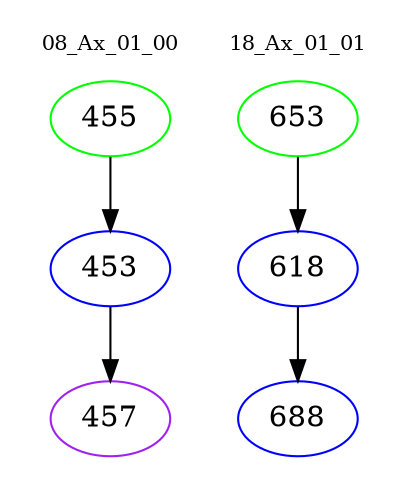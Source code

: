 digraph{
subgraph cluster_0 {
color = white
label = "08_Ax_01_00";
fontsize=10;
T0_455 [label="455", color="green"]
T0_455 -> T0_453 [color="black"]
T0_453 [label="453", color="blue"]
T0_453 -> T0_457 [color="black"]
T0_457 [label="457", color="purple"]
}
subgraph cluster_1 {
color = white
label = "18_Ax_01_01";
fontsize=10;
T1_653 [label="653", color="green"]
T1_653 -> T1_618 [color="black"]
T1_618 [label="618", color="blue"]
T1_618 -> T1_688 [color="black"]
T1_688 [label="688", color="blue"]
}
}

